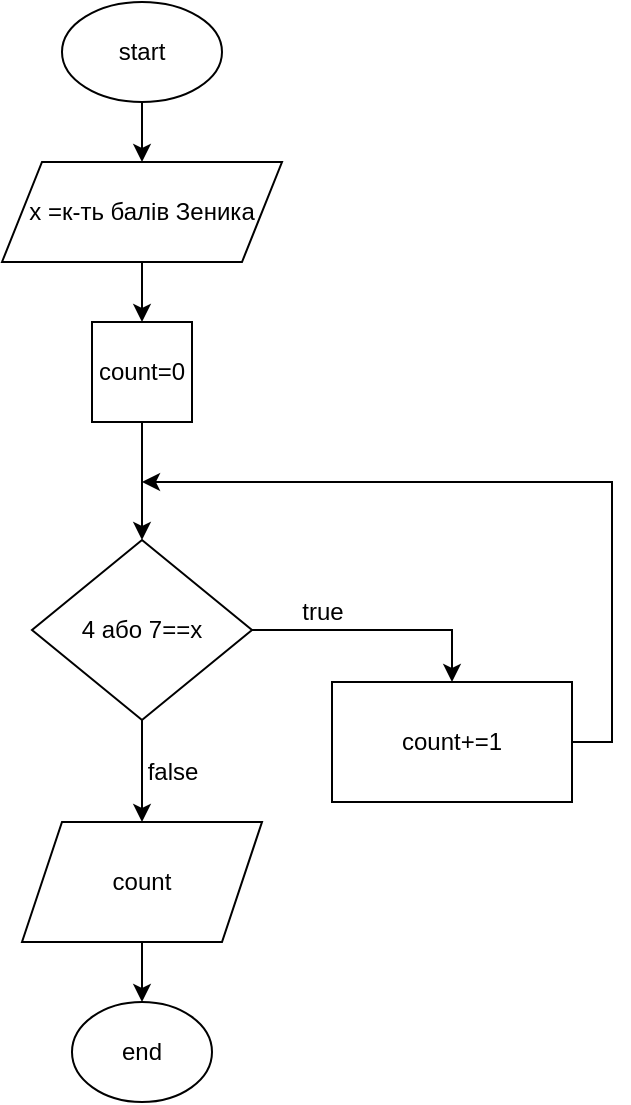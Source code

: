 <mxfile version="24.8.4">
  <diagram id="cto9-mZNwg6xrFeqO2mH" name="Страница — 1">
    <mxGraphModel dx="1236" dy="569" grid="1" gridSize="10" guides="1" tooltips="1" connect="1" arrows="1" fold="1" page="1" pageScale="1" pageWidth="1169" pageHeight="827" math="0" shadow="0">
      <root>
        <mxCell id="0" />
        <mxCell id="1" parent="0" />
        <mxCell id="RvTzQMwIsbaObG5V12PC-10" value="" style="edgeStyle=orthogonalEdgeStyle;rounded=0;orthogonalLoop=1;jettySize=auto;html=1;" parent="1" source="RvTzQMwIsbaObG5V12PC-1" target="RvTzQMwIsbaObG5V12PC-2" edge="1">
          <mxGeometry relative="1" as="geometry" />
        </mxCell>
        <mxCell id="RvTzQMwIsbaObG5V12PC-1" value="start" style="ellipse;whiteSpace=wrap;html=1;" parent="1" vertex="1">
          <mxGeometry x="280" y="40" width="80" height="50" as="geometry" />
        </mxCell>
        <mxCell id="RvTzQMwIsbaObG5V12PC-12" value="" style="edgeStyle=orthogonalEdgeStyle;rounded=0;orthogonalLoop=1;jettySize=auto;html=1;" parent="1" source="RvTzQMwIsbaObG5V12PC-2" target="RvTzQMwIsbaObG5V12PC-4" edge="1">
          <mxGeometry relative="1" as="geometry" />
        </mxCell>
        <mxCell id="RvTzQMwIsbaObG5V12PC-2" value="&lt;span class=&quot;katex&quot;&gt;x&lt;/span&gt; =к-ть балів Зеника" style="shape=parallelogram;perimeter=parallelogramPerimeter;whiteSpace=wrap;html=1;fixedSize=1;" parent="1" vertex="1">
          <mxGeometry x="250" y="120" width="140" height="50" as="geometry" />
        </mxCell>
        <mxCell id="RvTzQMwIsbaObG5V12PC-13" value="" style="edgeStyle=orthogonalEdgeStyle;rounded=0;orthogonalLoop=1;jettySize=auto;html=1;" parent="1" source="RvTzQMwIsbaObG5V12PC-4" target="RvTzQMwIsbaObG5V12PC-5" edge="1">
          <mxGeometry relative="1" as="geometry" />
        </mxCell>
        <mxCell id="RvTzQMwIsbaObG5V12PC-4" value="&lt;span class=&quot;base&quot;&gt;&lt;span class=&quot;mord mathnormal&quot;&gt;co&lt;/span&gt;&lt;span class=&quot;mord mathnormal&quot;&gt;u&lt;/span&gt;&lt;span class=&quot;mord mathnormal&quot;&gt;n&lt;/span&gt;&lt;span class=&quot;mord mathnormal&quot;&gt;t&lt;/span&gt;&lt;span class=&quot;mspace&quot;&gt;&lt;/span&gt;&lt;span class=&quot;mrel&quot;&gt;=&lt;/span&gt;&lt;span class=&quot;mspace&quot;&gt;&lt;/span&gt;&lt;/span&gt;&lt;span class=&quot;base&quot;&gt;&lt;span class=&quot;strut&quot;&gt;&lt;/span&gt;&lt;span class=&quot;mord&quot;&gt;0&lt;/span&gt;&lt;/span&gt;" style="whiteSpace=wrap;html=1;aspect=fixed;" parent="1" vertex="1">
          <mxGeometry x="295" y="200" width="50" height="50" as="geometry" />
        </mxCell>
        <mxCell id="RvTzQMwIsbaObG5V12PC-7" style="edgeStyle=orthogonalEdgeStyle;rounded=0;orthogonalLoop=1;jettySize=auto;html=1;entryX=0.5;entryY=0;entryDx=0;entryDy=0;" parent="1" source="RvTzQMwIsbaObG5V12PC-5" target="RvTzQMwIsbaObG5V12PC-6" edge="1">
          <mxGeometry relative="1" as="geometry" />
        </mxCell>
        <mxCell id="RvTzQMwIsbaObG5V12PC-14" value="" style="edgeStyle=orthogonalEdgeStyle;rounded=0;orthogonalLoop=1;jettySize=auto;html=1;" parent="1" source="RvTzQMwIsbaObG5V12PC-5" target="RvTzQMwIsbaObG5V12PC-8" edge="1">
          <mxGeometry relative="1" as="geometry" />
        </mxCell>
        <mxCell id="RvTzQMwIsbaObG5V12PC-5" value="4 або 7==х" style="rhombus;whiteSpace=wrap;html=1;" parent="1" vertex="1">
          <mxGeometry x="265" y="309" width="110" height="90" as="geometry" />
        </mxCell>
        <mxCell id="8wknjvHTvmppKRJ69XEr-6" style="edgeStyle=orthogonalEdgeStyle;rounded=0;orthogonalLoop=1;jettySize=auto;html=1;exitX=1;exitY=0.5;exitDx=0;exitDy=0;" edge="1" parent="1" source="RvTzQMwIsbaObG5V12PC-6">
          <mxGeometry relative="1" as="geometry">
            <mxPoint x="320" y="280" as="targetPoint" />
            <Array as="points">
              <mxPoint x="555" y="390" />
              <mxPoint x="555" y="280" />
              <mxPoint x="341" y="280" />
            </Array>
          </mxGeometry>
        </mxCell>
        <mxCell id="RvTzQMwIsbaObG5V12PC-6" value="&lt;span class=&quot;base&quot;&gt;&lt;span class=&quot;mord mathnormal&quot;&gt;co&lt;/span&gt;&lt;span class=&quot;mord mathnormal&quot;&gt;u&lt;/span&gt;&lt;span class=&quot;mord mathnormal&quot;&gt;n&lt;/span&gt;&lt;span class=&quot;mord mathnormal&quot;&gt;t+=1&lt;/span&gt;&lt;/span&gt;" style="rounded=0;whiteSpace=wrap;html=1;" parent="1" vertex="1">
          <mxGeometry x="415" y="380" width="120" height="60" as="geometry" />
        </mxCell>
        <mxCell id="8wknjvHTvmppKRJ69XEr-1" value="" style="edgeStyle=orthogonalEdgeStyle;rounded=0;orthogonalLoop=1;jettySize=auto;html=1;" edge="1" parent="1" source="RvTzQMwIsbaObG5V12PC-8" target="RvTzQMwIsbaObG5V12PC-9">
          <mxGeometry relative="1" as="geometry" />
        </mxCell>
        <mxCell id="RvTzQMwIsbaObG5V12PC-8" value="&lt;span class=&quot;mord mathnormal&quot;&gt;co&lt;/span&gt;&lt;span class=&quot;mord mathnormal&quot;&gt;u&lt;/span&gt;&lt;span class=&quot;mord mathnormal&quot;&gt;n&lt;/span&gt;&lt;span class=&quot;mord mathnormal&quot;&gt;t&lt;/span&gt;" style="shape=parallelogram;perimeter=parallelogramPerimeter;whiteSpace=wrap;html=1;fixedSize=1;" parent="1" vertex="1">
          <mxGeometry x="260" y="450" width="120" height="60" as="geometry" />
        </mxCell>
        <mxCell id="RvTzQMwIsbaObG5V12PC-9" value="end" style="ellipse;whiteSpace=wrap;html=1;" parent="1" vertex="1">
          <mxGeometry x="285" y="540" width="70" height="50" as="geometry" />
        </mxCell>
        <mxCell id="8wknjvHTvmppKRJ69XEr-3" value="true" style="text;html=1;align=center;verticalAlign=middle;resizable=0;points=[];autosize=1;strokeColor=none;fillColor=none;" vertex="1" parent="1">
          <mxGeometry x="390" y="330" width="40" height="30" as="geometry" />
        </mxCell>
        <mxCell id="8wknjvHTvmppKRJ69XEr-4" value="false" style="text;html=1;align=center;verticalAlign=middle;resizable=0;points=[];autosize=1;strokeColor=none;fillColor=none;" vertex="1" parent="1">
          <mxGeometry x="310" y="410" width="50" height="30" as="geometry" />
        </mxCell>
      </root>
    </mxGraphModel>
  </diagram>
</mxfile>
